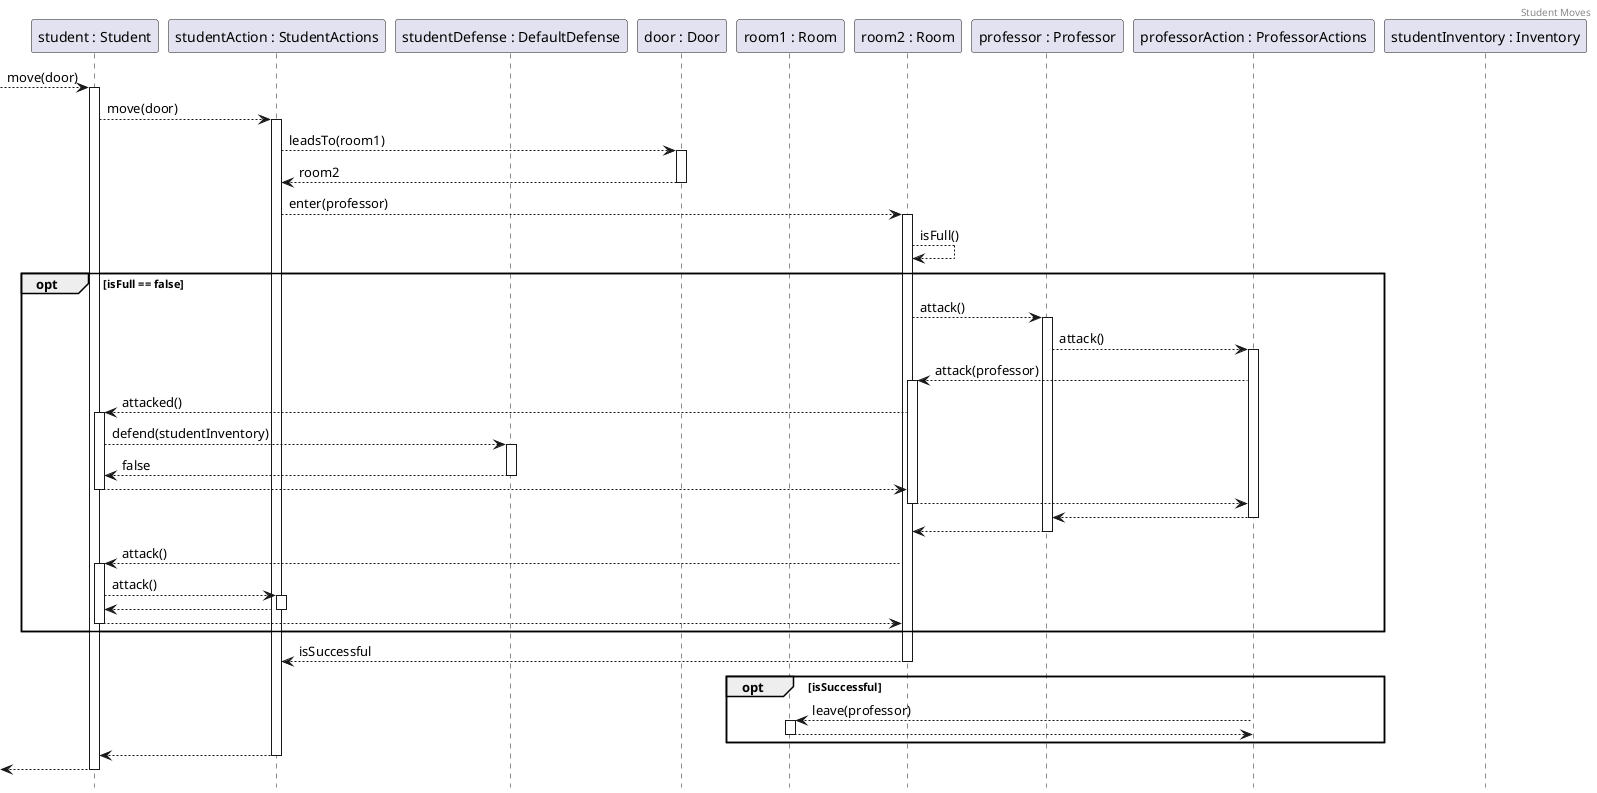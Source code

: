 @startuml StudentMoves
header Student Moves
hide footbox

participant student as "student : Student"
participant studentAction as "studentAction : StudentActions"
participant defense as "studentDefense : DefaultDefense"
participant door as "door : Door"
participant room1 as "room1 : Room"
participant room2 as "room2 : Room"
participant professor as "professor : Professor"
participant action as "professorAction : ProfessorActions"
participant inventory as "studentInventory : Inventory"

--> student ++: move(door)
student --> studentAction ++: move(door)

studentAction --> door ++: leadsTo(room1)
return room2

studentAction --> room2 ++: enter(professor)

/' 
itt mindenképp előbb kéne ezt ellenőrizni, hogy a 
halálába ne léphessen
'/
room2 --> room2 : isFull()

opt isFull == false
/' 
azért ez a sorrend, mert a room egy foreach-el megy végig
a bent lévőkön, és a professzor korábban volt benn, vagyis vele
kezdi
'/

    room2 --> professor ++: attack()
    professor --> action ++: attack()
    action --> room2 ++: attack(professor)
    room2 --> student ++: attacked() 
    student --> defense ++: defend(studentInventory)

    ' ez garantáltan false lesz, mert üres az inventory-ja
    return false
    return 
    return
    return
    return
    

/' 
FONTOS! itt kéne lezárni a hitvitát, hogy ki kezeli azt, hogy
ha a student halott, akkor meghívja-e a függvényét és a 
state tiltsa meg neki a dolgot, vagy ő maga ellenőrizze
'/
    room2 --> student ++: attack()
    student --> studentAction ++: attack()
    return
    return
    
end

return isSuccessful

opt isSuccessful
    action --> room1 ++: leave(professor)
    return
end

return
return

@enduml